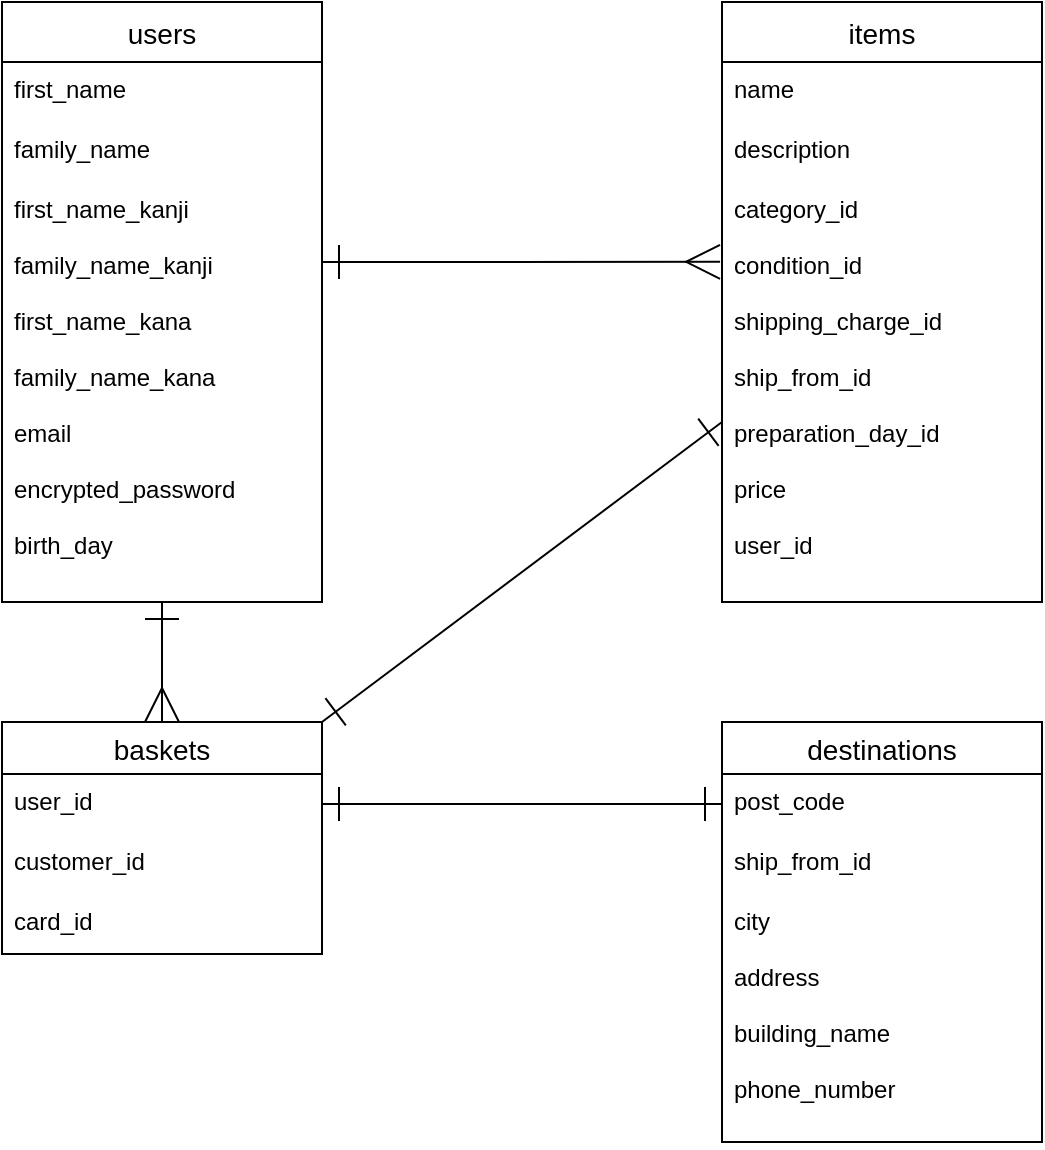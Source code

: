 <mxfile>
    <diagram id="bhxYcmOXcZDueV18BSOF" name="ページ1">
        <mxGraphModel dx="524" dy="570" grid="1" gridSize="10" guides="1" tooltips="1" connect="1" arrows="1" fold="1" page="1" pageScale="1" pageWidth="827" pageHeight="1169" math="0" shadow="0">
            <root>
                <mxCell id="0"/>
                <mxCell id="1" parent="0"/>
                <mxCell id="40" style="edgeStyle=none;html=1;entryX=-0.006;entryY=0.19;entryDx=0;entryDy=0;entryPerimeter=0;endArrow=ERmany;endFill=0;startArrow=ERone;startFill=0;endSize=15;startSize=15;" parent="1" target="39" edge="1">
                    <mxGeometry relative="1" as="geometry">
                        <mxPoint x="240" y="330" as="sourcePoint"/>
                    </mxGeometry>
                </mxCell>
                <mxCell id="54" style="edgeStyle=none;html=1;entryX=0.5;entryY=0;entryDx=0;entryDy=0;startArrow=ERone;startFill=0;endArrow=ERmany;endFill=0;startSize=15;endSize=15;" parent="1" source="32" edge="1">
                    <mxGeometry relative="1" as="geometry">
                        <mxPoint x="160" y="560" as="targetPoint"/>
                    </mxGeometry>
                </mxCell>
                <mxCell id="32" value="users" style="swimlane;fontStyle=0;childLayout=stackLayout;horizontal=1;startSize=30;horizontalStack=0;resizeParent=1;resizeParentMax=0;resizeLast=0;collapsible=1;marginBottom=0;align=center;fontSize=14;strokeWidth=1;" parent="1" vertex="1">
                    <mxGeometry x="80" y="200" width="160" height="300" as="geometry">
                        <mxRectangle x="220" y="680" width="50" height="26" as="alternateBounds"/>
                    </mxGeometry>
                </mxCell>
                <mxCell id="33" value="first_name" style="text;spacingLeft=4;spacingRight=4;overflow=hidden;rotatable=0;points=[[0,0.5],[1,0.5]];portConstraint=eastwest;fontSize=12;" parent="32" vertex="1">
                    <mxGeometry y="30" width="160" height="30" as="geometry"/>
                </mxCell>
                <mxCell id="34" value="family_name" style="text;spacingLeft=4;spacingRight=4;overflow=hidden;rotatable=0;points=[[0,0.5],[1,0.5]];portConstraint=eastwest;fontSize=12;" parent="32" vertex="1">
                    <mxGeometry y="60" width="160" height="30" as="geometry"/>
                </mxCell>
                <mxCell id="35" value="first_name_kanji&#10;&#10;family_name_kanji&#10;&#10;first_name_kana&#10;&#10;family_name_kana&#10;&#10;email&#10;&#10;encrypted_password&#10;&#10;birth_day" style="text;spacingLeft=4;spacingRight=4;overflow=hidden;rotatable=0;points=[[0,0.5],[1,0.5]];portConstraint=eastwest;fontSize=12;" parent="32" vertex="1">
                    <mxGeometry y="90" width="160" height="210" as="geometry"/>
                </mxCell>
                <mxCell id="55" style="edgeStyle=none;html=1;startArrow=ERone;startFill=0;endArrow=ERone;endFill=0;startSize=15;endSize=15;entryX=1;entryY=0;entryDx=0;entryDy=0;" parent="1" source="36" edge="1">
                    <mxGeometry relative="1" as="geometry">
                        <mxPoint x="240" y="560" as="targetPoint"/>
                    </mxGeometry>
                </mxCell>
                <mxCell id="36" value="items" style="swimlane;fontStyle=0;childLayout=stackLayout;horizontal=1;startSize=30;horizontalStack=0;resizeParent=1;resizeParentMax=0;resizeLast=0;collapsible=1;marginBottom=0;align=center;fontSize=14;" parent="1" vertex="1">
                    <mxGeometry x="440" y="200" width="160" height="300" as="geometry"/>
                </mxCell>
                <mxCell id="37" value="name" style="text;strokeColor=none;fillColor=none;spacingLeft=4;spacingRight=4;overflow=hidden;rotatable=0;points=[[0,0.5],[1,0.5]];portConstraint=eastwest;fontSize=12;" parent="36" vertex="1">
                    <mxGeometry y="30" width="160" height="30" as="geometry"/>
                </mxCell>
                <mxCell id="38" value="description" style="text;strokeColor=none;fillColor=none;spacingLeft=4;spacingRight=4;overflow=hidden;rotatable=0;points=[[0,0.5],[1,0.5]];portConstraint=eastwest;fontSize=12;" parent="36" vertex="1">
                    <mxGeometry y="60" width="160" height="30" as="geometry"/>
                </mxCell>
                <mxCell id="39" value="category_id&#10;&#10;condition_id&#10;&#10;shipping_charge_id&#10;&#10;ship_from_id&#10;&#10;preparation_day_id&#10;&#10;price&#10;&#10;user_id" style="text;strokeColor=none;fillColor=none;spacingLeft=4;spacingRight=4;overflow=hidden;rotatable=0;points=[[0,0.5],[1,0.5]];portConstraint=eastwest;fontSize=12;" parent="36" vertex="1">
                    <mxGeometry y="90" width="160" height="210" as="geometry"/>
                </mxCell>
                <mxCell id="45" value="destinations" style="swimlane;fontStyle=0;childLayout=stackLayout;horizontal=1;startSize=26;horizontalStack=0;resizeParent=1;resizeParentMax=0;resizeLast=0;collapsible=1;marginBottom=0;align=center;fontSize=14;strokeColor=default;strokeWidth=1;" parent="1" vertex="1">
                    <mxGeometry x="440" y="560" width="160" height="210" as="geometry"/>
                </mxCell>
                <mxCell id="46" value="post_code" style="text;strokeColor=none;fillColor=none;spacingLeft=4;spacingRight=4;overflow=hidden;rotatable=0;points=[[0,0.5],[1,0.5]];portConstraint=eastwest;fontSize=12;" parent="45" vertex="1">
                    <mxGeometry y="26" width="160" height="30" as="geometry"/>
                </mxCell>
                <mxCell id="47" value="ship_from_id" style="text;strokeColor=none;fillColor=none;spacingLeft=4;spacingRight=4;overflow=hidden;rotatable=0;points=[[0,0.5],[1,0.5]];portConstraint=eastwest;fontSize=12;" parent="45" vertex="1">
                    <mxGeometry y="56" width="160" height="30" as="geometry"/>
                </mxCell>
                <mxCell id="48" value="city&#10;&#10;address&#10;&#10;building_name&#10;&#10;phone_number" style="text;strokeColor=none;fillColor=none;spacingLeft=4;spacingRight=4;overflow=hidden;rotatable=0;points=[[0,0.5],[1,0.5]];portConstraint=eastwest;fontSize=12;" parent="45" vertex="1">
                    <mxGeometry y="86" width="160" height="124" as="geometry"/>
                </mxCell>
                <mxCell id="57" style="edgeStyle=none;html=1;entryX=0;entryY=0.5;entryDx=0;entryDy=0;startArrow=ERone;startFill=0;endArrow=ERone;endFill=0;startSize=15;endSize=15;exitX=1;exitY=0.5;exitDx=0;exitDy=0;" parent="1" target="46" edge="1">
                    <mxGeometry relative="1" as="geometry">
                        <mxPoint x="240" y="601" as="sourcePoint"/>
                    </mxGeometry>
                </mxCell>
                <mxCell id="58" value="baskets" style="swimlane;fontStyle=0;childLayout=stackLayout;horizontal=1;startSize=26;horizontalStack=0;resizeParent=1;resizeParentMax=0;resizeLast=0;collapsible=1;marginBottom=0;align=center;fontSize=14;" vertex="1" parent="1">
                    <mxGeometry x="80" y="560" width="160" height="116" as="geometry"/>
                </mxCell>
                <mxCell id="59" value="user_id" style="text;strokeColor=none;fillColor=none;spacingLeft=4;spacingRight=4;overflow=hidden;rotatable=0;points=[[0,0.5],[1,0.5]];portConstraint=eastwest;fontSize=12;" vertex="1" parent="58">
                    <mxGeometry y="26" width="160" height="30" as="geometry"/>
                </mxCell>
                <mxCell id="60" value="customer_id" style="text;strokeColor=none;fillColor=none;spacingLeft=4;spacingRight=4;overflow=hidden;rotatable=0;points=[[0,0.5],[1,0.5]];portConstraint=eastwest;fontSize=12;" vertex="1" parent="58">
                    <mxGeometry y="56" width="160" height="30" as="geometry"/>
                </mxCell>
                <mxCell id="61" value="card_id" style="text;strokeColor=none;fillColor=none;spacingLeft=4;spacingRight=4;overflow=hidden;rotatable=0;points=[[0,0.5],[1,0.5]];portConstraint=eastwest;fontSize=12;" vertex="1" parent="58">
                    <mxGeometry y="86" width="160" height="30" as="geometry"/>
                </mxCell>
            </root>
        </mxGraphModel>
    </diagram>
</mxfile>